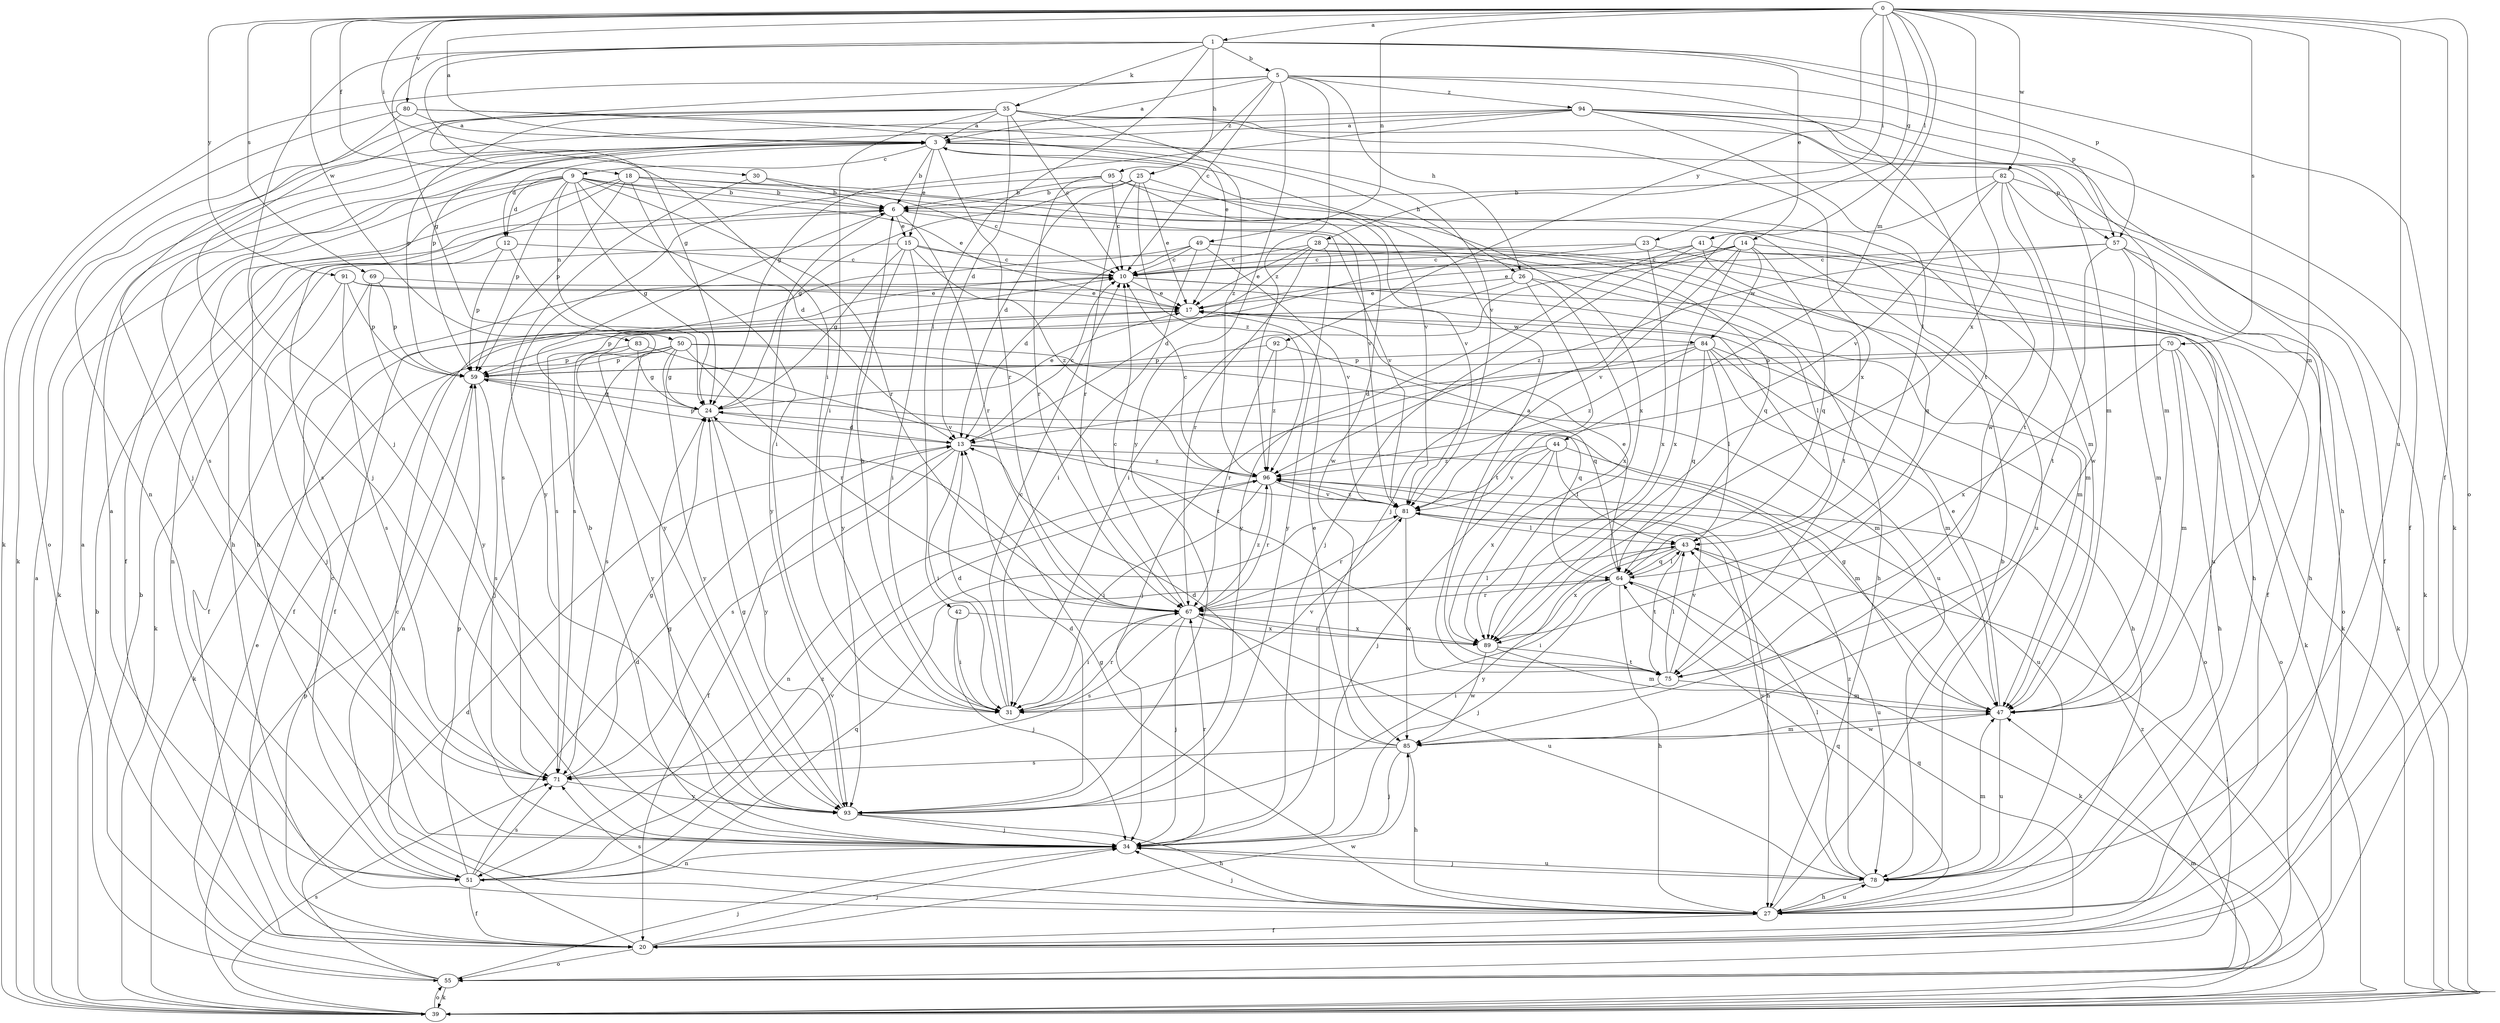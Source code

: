 strict digraph  {
0;
1;
3;
5;
6;
9;
10;
12;
13;
14;
15;
17;
18;
20;
23;
24;
25;
26;
27;
28;
30;
31;
34;
35;
39;
41;
42;
43;
44;
47;
49;
50;
51;
55;
57;
59;
64;
67;
69;
70;
71;
75;
78;
80;
81;
82;
83;
84;
85;
89;
91;
92;
93;
94;
95;
96;
0 -> 1  [label=a];
0 -> 3  [label=a];
0 -> 18  [label=f];
0 -> 20  [label=f];
0 -> 23  [label=g];
0 -> 28  [label=i];
0 -> 30  [label=i];
0 -> 41  [label=l];
0 -> 44  [label=m];
0 -> 47  [label=m];
0 -> 49  [label=n];
0 -> 55  [label=o];
0 -> 69  [label=s];
0 -> 70  [label=s];
0 -> 78  [label=u];
0 -> 80  [label=v];
0 -> 82  [label=w];
0 -> 83  [label=w];
0 -> 89  [label=x];
0 -> 91  [label=y];
0 -> 92  [label=y];
1 -> 5  [label=b];
1 -> 14  [label=e];
1 -> 24  [label=g];
1 -> 25  [label=h];
1 -> 31  [label=i];
1 -> 34  [label=j];
1 -> 35  [label=k];
1 -> 39  [label=k];
1 -> 42  [label=l];
1 -> 57  [label=p];
3 -> 6  [label=b];
3 -> 9  [label=c];
3 -> 12  [label=d];
3 -> 15  [label=e];
3 -> 26  [label=h];
3 -> 57  [label=p];
3 -> 67  [label=r];
3 -> 71  [label=s];
3 -> 81  [label=v];
5 -> 3  [label=a];
5 -> 10  [label=c];
5 -> 24  [label=g];
5 -> 26  [label=h];
5 -> 39  [label=k];
5 -> 57  [label=p];
5 -> 75  [label=t];
5 -> 93  [label=y];
5 -> 94  [label=z];
5 -> 95  [label=z];
5 -> 96  [label=z];
6 -> 15  [label=e];
6 -> 67  [label=r];
6 -> 81  [label=v];
6 -> 93  [label=y];
9 -> 6  [label=b];
9 -> 12  [label=d];
9 -> 13  [label=d];
9 -> 17  [label=e];
9 -> 20  [label=f];
9 -> 24  [label=g];
9 -> 27  [label=h];
9 -> 39  [label=k];
9 -> 50  [label=n];
9 -> 59  [label=p];
9 -> 67  [label=r];
9 -> 81  [label=v];
10 -> 17  [label=e];
10 -> 20  [label=f];
10 -> 39  [label=k];
10 -> 47  [label=m];
12 -> 10  [label=c];
12 -> 51  [label=n];
12 -> 59  [label=p];
12 -> 93  [label=y];
13 -> 10  [label=c];
13 -> 20  [label=f];
13 -> 31  [label=i];
13 -> 47  [label=m];
13 -> 59  [label=p];
13 -> 71  [label=s];
13 -> 96  [label=z];
14 -> 10  [label=c];
14 -> 17  [label=e];
14 -> 31  [label=i];
14 -> 55  [label=o];
14 -> 64  [label=q];
14 -> 81  [label=v];
14 -> 84  [label=w];
14 -> 89  [label=x];
15 -> 10  [label=c];
15 -> 24  [label=g];
15 -> 27  [label=h];
15 -> 31  [label=i];
15 -> 39  [label=k];
15 -> 93  [label=y];
15 -> 96  [label=z];
17 -> 59  [label=p];
17 -> 84  [label=w];
18 -> 6  [label=b];
18 -> 27  [label=h];
18 -> 31  [label=i];
18 -> 59  [label=p];
18 -> 71  [label=s];
18 -> 78  [label=u];
18 -> 89  [label=x];
20 -> 3  [label=a];
20 -> 10  [label=c];
20 -> 34  [label=j];
20 -> 55  [label=o];
20 -> 64  [label=q];
20 -> 85  [label=w];
23 -> 10  [label=c];
23 -> 39  [label=k];
23 -> 71  [label=s];
23 -> 89  [label=x];
24 -> 13  [label=d];
24 -> 17  [label=e];
24 -> 93  [label=y];
25 -> 6  [label=b];
25 -> 13  [label=d];
25 -> 17  [label=e];
25 -> 24  [label=g];
25 -> 67  [label=r];
25 -> 81  [label=v];
25 -> 96  [label=z];
26 -> 17  [label=e];
26 -> 20  [label=f];
26 -> 43  [label=l];
26 -> 75  [label=t];
26 -> 89  [label=x];
27 -> 6  [label=b];
27 -> 20  [label=f];
27 -> 24  [label=g];
27 -> 34  [label=j];
27 -> 64  [label=q];
27 -> 71  [label=s];
27 -> 78  [label=u];
28 -> 10  [label=c];
28 -> 13  [label=d];
28 -> 17  [label=e];
28 -> 27  [label=h];
28 -> 47  [label=m];
28 -> 67  [label=r];
28 -> 93  [label=y];
30 -> 6  [label=b];
30 -> 10  [label=c];
30 -> 93  [label=y];
31 -> 6  [label=b];
31 -> 10  [label=c];
31 -> 13  [label=d];
31 -> 67  [label=r];
31 -> 81  [label=v];
34 -> 6  [label=b];
34 -> 24  [label=g];
34 -> 51  [label=n];
34 -> 67  [label=r];
34 -> 78  [label=u];
35 -> 3  [label=a];
35 -> 10  [label=c];
35 -> 13  [label=d];
35 -> 31  [label=i];
35 -> 34  [label=j];
35 -> 47  [label=m];
35 -> 55  [label=o];
35 -> 59  [label=p];
35 -> 89  [label=x];
35 -> 96  [label=z];
39 -> 3  [label=a];
39 -> 6  [label=b];
39 -> 43  [label=l];
39 -> 47  [label=m];
39 -> 55  [label=o];
39 -> 59  [label=p];
39 -> 71  [label=s];
41 -> 10  [label=c];
41 -> 20  [label=f];
41 -> 34  [label=j];
41 -> 64  [label=q];
41 -> 78  [label=u];
41 -> 93  [label=y];
42 -> 31  [label=i];
42 -> 34  [label=j];
42 -> 89  [label=x];
43 -> 64  [label=q];
43 -> 75  [label=t];
43 -> 78  [label=u];
43 -> 89  [label=x];
43 -> 93  [label=y];
44 -> 34  [label=j];
44 -> 43  [label=l];
44 -> 78  [label=u];
44 -> 81  [label=v];
44 -> 89  [label=x];
44 -> 96  [label=z];
47 -> 17  [label=e];
47 -> 24  [label=g];
47 -> 78  [label=u];
47 -> 85  [label=w];
49 -> 10  [label=c];
49 -> 13  [label=d];
49 -> 31  [label=i];
49 -> 64  [label=q];
49 -> 71  [label=s];
49 -> 75  [label=t];
49 -> 81  [label=v];
50 -> 24  [label=g];
50 -> 34  [label=j];
50 -> 39  [label=k];
50 -> 47  [label=m];
50 -> 59  [label=p];
50 -> 67  [label=r];
50 -> 71  [label=s];
50 -> 75  [label=t];
50 -> 93  [label=y];
51 -> 3  [label=a];
51 -> 10  [label=c];
51 -> 13  [label=d];
51 -> 20  [label=f];
51 -> 59  [label=p];
51 -> 64  [label=q];
51 -> 71  [label=s];
51 -> 81  [label=v];
51 -> 96  [label=z];
55 -> 6  [label=b];
55 -> 13  [label=d];
55 -> 17  [label=e];
55 -> 34  [label=j];
55 -> 39  [label=k];
55 -> 96  [label=z];
57 -> 10  [label=c];
57 -> 27  [label=h];
57 -> 39  [label=k];
57 -> 47  [label=m];
57 -> 75  [label=t];
57 -> 96  [label=z];
59 -> 24  [label=g];
59 -> 51  [label=n];
59 -> 64  [label=q];
59 -> 71  [label=s];
64 -> 17  [label=e];
64 -> 27  [label=h];
64 -> 31  [label=i];
64 -> 34  [label=j];
64 -> 39  [label=k];
64 -> 43  [label=l];
64 -> 67  [label=r];
67 -> 10  [label=c];
67 -> 31  [label=i];
67 -> 34  [label=j];
67 -> 43  [label=l];
67 -> 71  [label=s];
67 -> 78  [label=u];
67 -> 89  [label=x];
67 -> 96  [label=z];
69 -> 17  [label=e];
69 -> 20  [label=f];
69 -> 59  [label=p];
69 -> 93  [label=y];
70 -> 13  [label=d];
70 -> 27  [label=h];
70 -> 47  [label=m];
70 -> 55  [label=o];
70 -> 59  [label=p];
70 -> 89  [label=x];
71 -> 24  [label=g];
71 -> 93  [label=y];
75 -> 3  [label=a];
75 -> 31  [label=i];
75 -> 43  [label=l];
75 -> 47  [label=m];
75 -> 81  [label=v];
78 -> 27  [label=h];
78 -> 34  [label=j];
78 -> 43  [label=l];
78 -> 47  [label=m];
78 -> 81  [label=v];
78 -> 96  [label=z];
80 -> 3  [label=a];
80 -> 17  [label=e];
80 -> 34  [label=j];
80 -> 39  [label=k];
80 -> 81  [label=v];
81 -> 43  [label=l];
81 -> 67  [label=r];
81 -> 85  [label=w];
81 -> 96  [label=z];
82 -> 6  [label=b];
82 -> 20  [label=f];
82 -> 34  [label=j];
82 -> 39  [label=k];
82 -> 75  [label=t];
82 -> 81  [label=v];
82 -> 85  [label=w];
83 -> 24  [label=g];
83 -> 59  [label=p];
83 -> 81  [label=v];
83 -> 93  [label=y];
84 -> 27  [label=h];
84 -> 34  [label=j];
84 -> 43  [label=l];
84 -> 47  [label=m];
84 -> 55  [label=o];
84 -> 59  [label=p];
84 -> 64  [label=q];
84 -> 96  [label=z];
85 -> 13  [label=d];
85 -> 17  [label=e];
85 -> 27  [label=h];
85 -> 34  [label=j];
85 -> 47  [label=m];
85 -> 71  [label=s];
89 -> 47  [label=m];
89 -> 67  [label=r];
89 -> 75  [label=t];
89 -> 85  [label=w];
91 -> 17  [label=e];
91 -> 34  [label=j];
91 -> 59  [label=p];
91 -> 71  [label=s];
91 -> 78  [label=u];
92 -> 59  [label=p];
92 -> 64  [label=q];
92 -> 67  [label=r];
92 -> 96  [label=z];
93 -> 13  [label=d];
93 -> 24  [label=g];
93 -> 27  [label=h];
93 -> 34  [label=j];
94 -> 3  [label=a];
94 -> 20  [label=f];
94 -> 24  [label=g];
94 -> 27  [label=h];
94 -> 43  [label=l];
94 -> 47  [label=m];
94 -> 51  [label=n];
94 -> 59  [label=p];
94 -> 85  [label=w];
95 -> 6  [label=b];
95 -> 10  [label=c];
95 -> 47  [label=m];
95 -> 67  [label=r];
95 -> 71  [label=s];
95 -> 85  [label=w];
96 -> 10  [label=c];
96 -> 27  [label=h];
96 -> 31  [label=i];
96 -> 51  [label=n];
96 -> 67  [label=r];
96 -> 81  [label=v];
}
